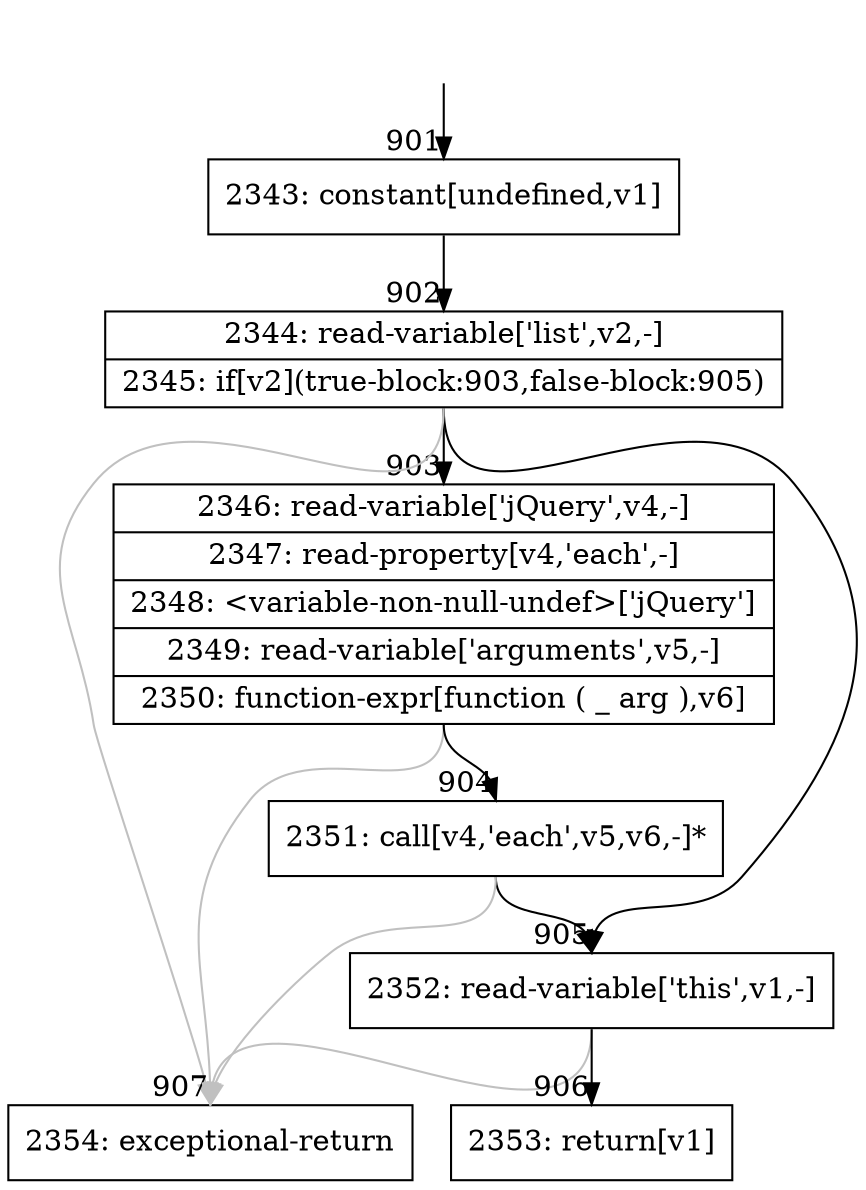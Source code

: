 digraph {
rankdir="TD"
BB_entry64[shape=none,label=""];
BB_entry64 -> BB901 [tailport=s, headport=n, headlabel="    901"]
BB901 [shape=record label="{2343: constant[undefined,v1]}" ] 
BB901 -> BB902 [tailport=s, headport=n, headlabel="      902"]
BB902 [shape=record label="{2344: read-variable['list',v2,-]|2345: if[v2](true-block:903,false-block:905)}" ] 
BB902 -> BB903 [tailport=s, headport=n, headlabel="      903"]
BB902 -> BB905 [tailport=s, headport=n, headlabel="      905"]
BB902 -> BB907 [tailport=s, headport=n, color=gray, headlabel="      907"]
BB903 [shape=record label="{2346: read-variable['jQuery',v4,-]|2347: read-property[v4,'each',-]|2348: \<variable-non-null-undef\>['jQuery']|2349: read-variable['arguments',v5,-]|2350: function-expr[function ( _ arg ),v6]}" ] 
BB903 -> BB904 [tailport=s, headport=n, headlabel="      904"]
BB903 -> BB907 [tailport=s, headport=n, color=gray]
BB904 [shape=record label="{2351: call[v4,'each',v5,v6,-]*}" ] 
BB904 -> BB905 [tailport=s, headport=n]
BB904 -> BB907 [tailport=s, headport=n, color=gray]
BB905 [shape=record label="{2352: read-variable['this',v1,-]}" ] 
BB905 -> BB906 [tailport=s, headport=n, headlabel="      906"]
BB905 -> BB907 [tailport=s, headport=n, color=gray]
BB906 [shape=record label="{2353: return[v1]}" ] 
BB907 [shape=record label="{2354: exceptional-return}" ] 
}
